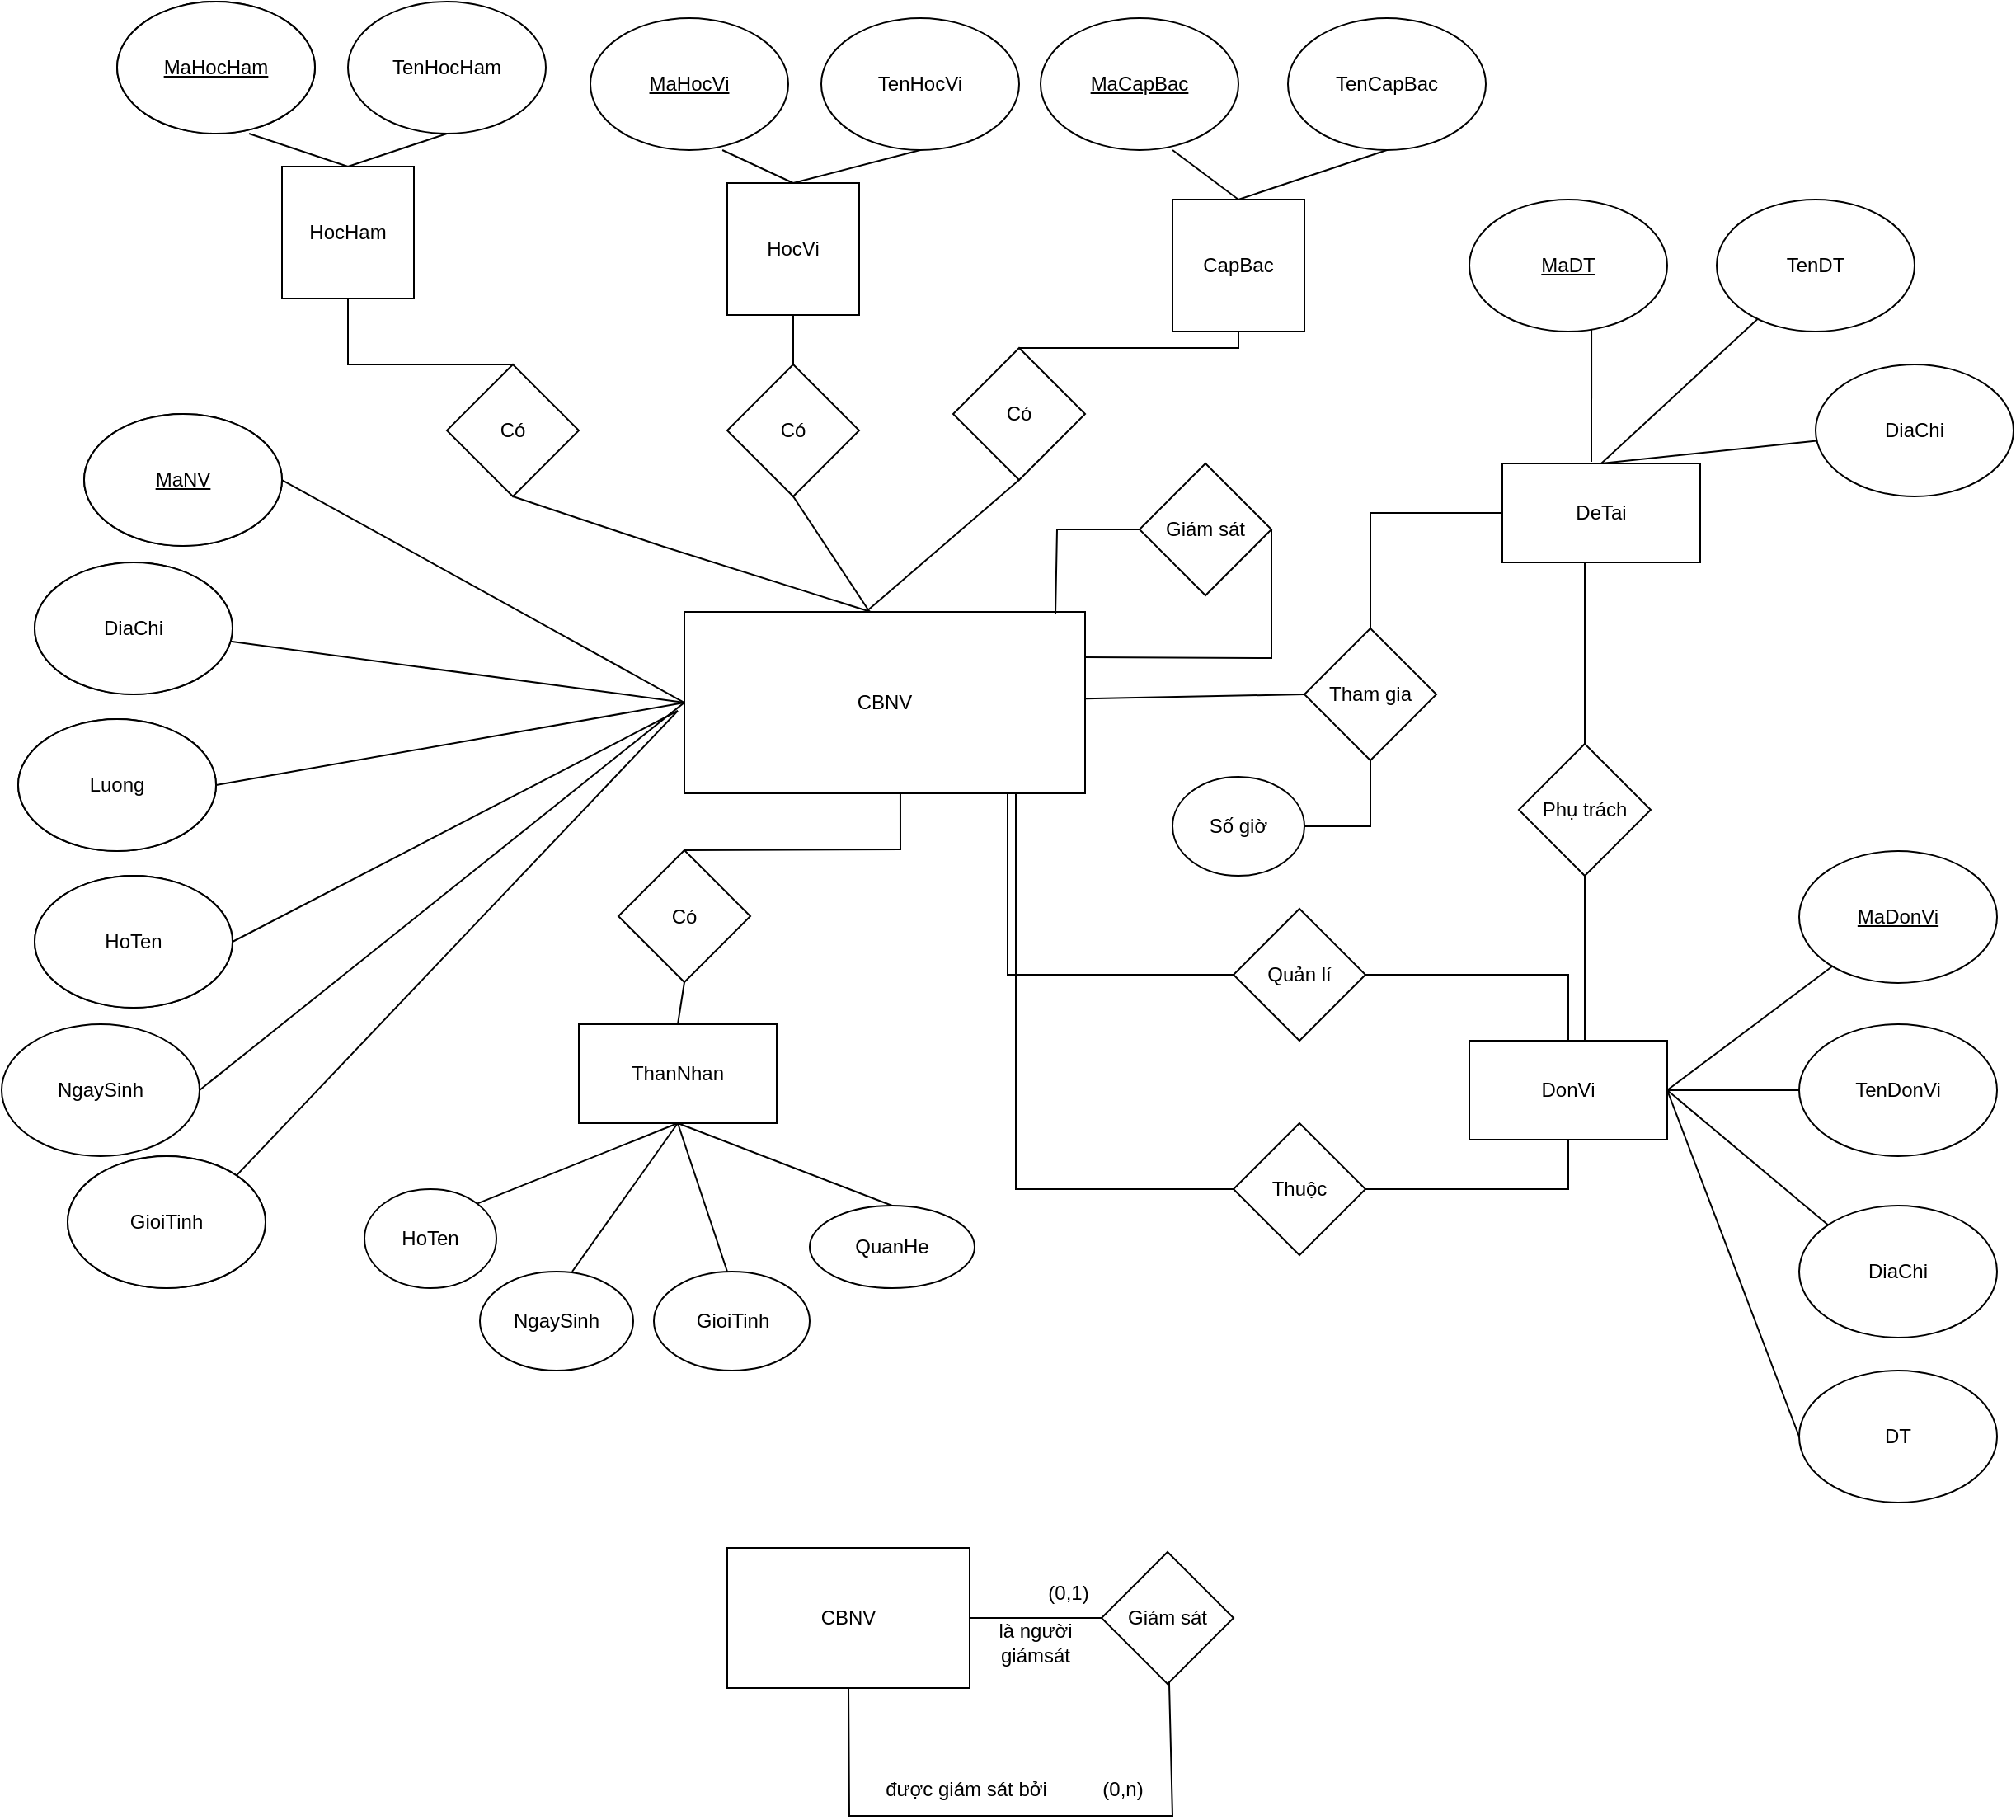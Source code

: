 <mxfile version="18.0.2" type="github">
  <diagram id="C5RBs43oDa-KdzZeNtuy" name="Page-1">
    <mxGraphModel dx="2778" dy="1418" grid="1" gridSize="10" guides="1" tooltips="1" connect="1" arrows="1" fold="1" page="1" pageScale="1" pageWidth="827" pageHeight="1169" math="0" shadow="0">
      <root>
        <mxCell id="WIyWlLk6GJQsqaUBKTNV-0" />
        <mxCell id="WIyWlLk6GJQsqaUBKTNV-1" parent="WIyWlLk6GJQsqaUBKTNV-0" />
        <mxCell id="gvj7oPlxzdnXM0y896rX-1" value="HocHam" style="whiteSpace=wrap;html=1;aspect=fixed;" vertex="1" parent="WIyWlLk6GJQsqaUBKTNV-1">
          <mxGeometry x="170" y="170" width="80" height="80" as="geometry" />
        </mxCell>
        <mxCell id="gvj7oPlxzdnXM0y896rX-2" value="Có" style="rhombus;whiteSpace=wrap;html=1;" vertex="1" parent="WIyWlLk6GJQsqaUBKTNV-1">
          <mxGeometry x="270" y="290" width="80" height="80" as="geometry" />
        </mxCell>
        <mxCell id="gvj7oPlxzdnXM0y896rX-3" value="MaHocHam" style="ellipse;whiteSpace=wrap;html=1;fontStyle=4" vertex="1" parent="WIyWlLk6GJQsqaUBKTNV-1">
          <mxGeometry x="70" y="70" width="120" height="80" as="geometry" />
        </mxCell>
        <mxCell id="gvj7oPlxzdnXM0y896rX-4" value="TenHocHam" style="ellipse;whiteSpace=wrap;html=1;" vertex="1" parent="WIyWlLk6GJQsqaUBKTNV-1">
          <mxGeometry x="210" y="70" width="120" height="80" as="geometry" />
        </mxCell>
        <mxCell id="gvj7oPlxzdnXM0y896rX-5" value="GioiTinh" style="ellipse;whiteSpace=wrap;html=1;" vertex="1" parent="WIyWlLk6GJQsqaUBKTNV-1">
          <mxGeometry x="40" y="770" width="120" height="80" as="geometry" />
        </mxCell>
        <mxCell id="gvj7oPlxzdnXM0y896rX-6" value="DiaChi" style="ellipse;whiteSpace=wrap;html=1;" vertex="1" parent="WIyWlLk6GJQsqaUBKTNV-1">
          <mxGeometry x="20" y="410" width="120" height="80" as="geometry" />
        </mxCell>
        <mxCell id="gvj7oPlxzdnXM0y896rX-7" value="Luong" style="ellipse;whiteSpace=wrap;html=1;" vertex="1" parent="WIyWlLk6GJQsqaUBKTNV-1">
          <mxGeometry x="10" y="505" width="120" height="80" as="geometry" />
        </mxCell>
        <mxCell id="gvj7oPlxzdnXM0y896rX-8" value="HoTen" style="ellipse;whiteSpace=wrap;html=1;" vertex="1" parent="WIyWlLk6GJQsqaUBKTNV-1">
          <mxGeometry x="20" y="600" width="120" height="80" as="geometry" />
        </mxCell>
        <mxCell id="gvj7oPlxzdnXM0y896rX-9" value="NgaySinh" style="ellipse;whiteSpace=wrap;html=1;fontStyle=0" vertex="1" parent="WIyWlLk6GJQsqaUBKTNV-1">
          <mxGeometry y="690" width="120" height="80" as="geometry" />
        </mxCell>
        <mxCell id="gvj7oPlxzdnXM0y896rX-10" value="MaNV" style="ellipse;whiteSpace=wrap;html=1;fontStyle=4" vertex="1" parent="WIyWlLk6GJQsqaUBKTNV-1">
          <mxGeometry x="50" y="320" width="120" height="80" as="geometry" />
        </mxCell>
        <mxCell id="gvj7oPlxzdnXM0y896rX-15" value="" style="endArrow=none;html=1;rounded=0;exitX=0;exitY=0.5;exitDx=0;exitDy=0;" edge="1" parent="WIyWlLk6GJQsqaUBKTNV-1" source="gvj7oPlxzdnXM0y896rX-35" target="gvj7oPlxzdnXM0y896rX-6">
          <mxGeometry width="50" height="50" relative="1" as="geometry">
            <mxPoint x="370" y="480" as="sourcePoint" />
            <mxPoint x="299.289" y="480" as="targetPoint" />
          </mxGeometry>
        </mxCell>
        <mxCell id="gvj7oPlxzdnXM0y896rX-18" value="" style="endArrow=none;html=1;rounded=0;exitX=1;exitY=0.5;exitDx=0;exitDy=0;entryX=0;entryY=0.5;entryDx=0;entryDy=0;" edge="1" parent="WIyWlLk6GJQsqaUBKTNV-1" source="gvj7oPlxzdnXM0y896rX-10" target="gvj7oPlxzdnXM0y896rX-35">
          <mxGeometry width="50" height="50" relative="1" as="geometry">
            <mxPoint x="340" y="510" as="sourcePoint" />
            <mxPoint x="370" y="490" as="targetPoint" />
          </mxGeometry>
        </mxCell>
        <mxCell id="gvj7oPlxzdnXM0y896rX-19" value="" style="endArrow=none;html=1;rounded=0;exitX=1;exitY=0.5;exitDx=0;exitDy=0;entryX=0;entryY=0.5;entryDx=0;entryDy=0;" edge="1" parent="WIyWlLk6GJQsqaUBKTNV-1" source="gvj7oPlxzdnXM0y896rX-7" target="gvj7oPlxzdnXM0y896rX-35">
          <mxGeometry width="50" height="50" relative="1" as="geometry">
            <mxPoint x="360" y="520" as="sourcePoint" />
            <mxPoint x="370" y="490" as="targetPoint" />
          </mxGeometry>
        </mxCell>
        <mxCell id="gvj7oPlxzdnXM0y896rX-20" value="" style="endArrow=none;html=1;rounded=0;exitX=1;exitY=0.5;exitDx=0;exitDy=0;" edge="1" parent="WIyWlLk6GJQsqaUBKTNV-1" source="gvj7oPlxzdnXM0y896rX-8">
          <mxGeometry width="50" height="50" relative="1" as="geometry">
            <mxPoint x="360" y="540" as="sourcePoint" />
            <mxPoint x="410" y="500" as="targetPoint" />
          </mxGeometry>
        </mxCell>
        <mxCell id="gvj7oPlxzdnXM0y896rX-21" value="" style="endArrow=none;html=1;rounded=0;exitX=1;exitY=0.5;exitDx=0;exitDy=0;entryX=0.025;entryY=0.455;entryDx=0;entryDy=0;entryPerimeter=0;" edge="1" parent="WIyWlLk6GJQsqaUBKTNV-1" source="gvj7oPlxzdnXM0y896rX-9" target="gvj7oPlxzdnXM0y896rX-35">
          <mxGeometry width="50" height="50" relative="1" as="geometry">
            <mxPoint x="340" y="540" as="sourcePoint" />
            <mxPoint x="370" y="490" as="targetPoint" />
          </mxGeometry>
        </mxCell>
        <mxCell id="gvj7oPlxzdnXM0y896rX-22" value="" style="endArrow=none;html=1;rounded=0;exitX=1;exitY=0;exitDx=0;exitDy=0;" edge="1" parent="WIyWlLk6GJQsqaUBKTNV-1" source="gvj7oPlxzdnXM0y896rX-5">
          <mxGeometry width="50" height="50" relative="1" as="geometry">
            <mxPoint x="360" y="530" as="sourcePoint" />
            <mxPoint x="410" y="500" as="targetPoint" />
          </mxGeometry>
        </mxCell>
        <mxCell id="gvj7oPlxzdnXM0y896rX-23" value="" style="endArrow=none;html=1;rounded=0;entryX=0.5;entryY=1;entryDx=0;entryDy=0;exitX=0.465;exitY=0;exitDx=0;exitDy=0;exitPerimeter=0;" edge="1" parent="WIyWlLk6GJQsqaUBKTNV-1" source="gvj7oPlxzdnXM0y896rX-35" target="gvj7oPlxzdnXM0y896rX-2">
          <mxGeometry width="50" height="50" relative="1" as="geometry">
            <mxPoint x="410" y="450" as="sourcePoint" />
            <mxPoint x="440" y="430" as="targetPoint" />
            <Array as="points">
              <mxPoint x="400" y="400" />
            </Array>
          </mxGeometry>
        </mxCell>
        <mxCell id="gvj7oPlxzdnXM0y896rX-24" value="" style="endArrow=none;html=1;rounded=0;exitX=0.5;exitY=0;exitDx=0;exitDy=0;entryX=0.5;entryY=1;entryDx=0;entryDy=0;" edge="1" parent="WIyWlLk6GJQsqaUBKTNV-1" source="gvj7oPlxzdnXM0y896rX-2" target="gvj7oPlxzdnXM0y896rX-1">
          <mxGeometry width="50" height="50" relative="1" as="geometry">
            <mxPoint x="320" y="320" as="sourcePoint" />
            <mxPoint x="370" y="270" as="targetPoint" />
            <Array as="points">
              <mxPoint x="210" y="290" />
            </Array>
          </mxGeometry>
        </mxCell>
        <mxCell id="gvj7oPlxzdnXM0y896rX-25" value="" style="endArrow=none;html=1;rounded=0;exitX=0.5;exitY=0;exitDx=0;exitDy=0;" edge="1" parent="WIyWlLk6GJQsqaUBKTNV-1" source="gvj7oPlxzdnXM0y896rX-1">
          <mxGeometry width="50" height="50" relative="1" as="geometry">
            <mxPoint x="220" y="200" as="sourcePoint" />
            <mxPoint x="270" y="150" as="targetPoint" />
          </mxGeometry>
        </mxCell>
        <mxCell id="gvj7oPlxzdnXM0y896rX-26" value="" style="endArrow=none;html=1;rounded=0;exitX=0.667;exitY=1;exitDx=0;exitDy=0;exitPerimeter=0;entryX=0.5;entryY=0;entryDx=0;entryDy=0;" edge="1" parent="WIyWlLk6GJQsqaUBKTNV-1" source="gvj7oPlxzdnXM0y896rX-3" target="gvj7oPlxzdnXM0y896rX-1">
          <mxGeometry width="50" height="50" relative="1" as="geometry">
            <mxPoint x="160" y="190" as="sourcePoint" />
            <mxPoint x="210" y="140" as="targetPoint" />
          </mxGeometry>
        </mxCell>
        <mxCell id="gvj7oPlxzdnXM0y896rX-27" value="HocVi" style="whiteSpace=wrap;html=1;aspect=fixed;" vertex="1" parent="WIyWlLk6GJQsqaUBKTNV-1">
          <mxGeometry x="440" y="180" width="80" height="80" as="geometry" />
        </mxCell>
        <mxCell id="gvj7oPlxzdnXM0y896rX-28" value="Có" style="rhombus;whiteSpace=wrap;html=1;" vertex="1" parent="WIyWlLk6GJQsqaUBKTNV-1">
          <mxGeometry x="440" y="290" width="80" height="80" as="geometry" />
        </mxCell>
        <mxCell id="gvj7oPlxzdnXM0y896rX-29" value="MaHocVi" style="ellipse;whiteSpace=wrap;html=1;fontStyle=4" vertex="1" parent="WIyWlLk6GJQsqaUBKTNV-1">
          <mxGeometry x="357" y="80" width="120" height="80" as="geometry" />
        </mxCell>
        <mxCell id="gvj7oPlxzdnXM0y896rX-30" value="TenHocVi" style="ellipse;whiteSpace=wrap;html=1;" vertex="1" parent="WIyWlLk6GJQsqaUBKTNV-1">
          <mxGeometry x="497" y="80" width="120" height="80" as="geometry" />
        </mxCell>
        <mxCell id="gvj7oPlxzdnXM0y896rX-31" value="" style="endArrow=none;html=1;rounded=0;entryX=0.5;entryY=1;entryDx=0;entryDy=0;exitX=0.465;exitY=0.009;exitDx=0;exitDy=0;exitPerimeter=0;" edge="1" parent="WIyWlLk6GJQsqaUBKTNV-1" target="gvj7oPlxzdnXM0y896rX-28" source="gvj7oPlxzdnXM0y896rX-35">
          <mxGeometry width="50" height="50" relative="1" as="geometry">
            <mxPoint x="697" y="450" as="sourcePoint" />
            <mxPoint x="727" y="440" as="targetPoint" />
          </mxGeometry>
        </mxCell>
        <mxCell id="gvj7oPlxzdnXM0y896rX-32" value="" style="endArrow=none;html=1;rounded=0;exitX=0.5;exitY=0;exitDx=0;exitDy=0;entryX=0.5;entryY=1;entryDx=0;entryDy=0;" edge="1" parent="WIyWlLk6GJQsqaUBKTNV-1" source="gvj7oPlxzdnXM0y896rX-28" target="gvj7oPlxzdnXM0y896rX-27">
          <mxGeometry width="50" height="50" relative="1" as="geometry">
            <mxPoint x="607" y="330" as="sourcePoint" />
            <mxPoint x="657" y="280" as="targetPoint" />
          </mxGeometry>
        </mxCell>
        <mxCell id="gvj7oPlxzdnXM0y896rX-33" value="" style="endArrow=none;html=1;rounded=0;exitX=0.5;exitY=0;exitDx=0;exitDy=0;" edge="1" parent="WIyWlLk6GJQsqaUBKTNV-1" source="gvj7oPlxzdnXM0y896rX-27">
          <mxGeometry width="50" height="50" relative="1" as="geometry">
            <mxPoint x="507" y="210" as="sourcePoint" />
            <mxPoint x="557" y="160" as="targetPoint" />
          </mxGeometry>
        </mxCell>
        <mxCell id="gvj7oPlxzdnXM0y896rX-34" value="" style="endArrow=none;html=1;rounded=0;exitX=0.667;exitY=1;exitDx=0;exitDy=0;exitPerimeter=0;entryX=0.5;entryY=0;entryDx=0;entryDy=0;" edge="1" parent="WIyWlLk6GJQsqaUBKTNV-1" source="gvj7oPlxzdnXM0y896rX-29" target="gvj7oPlxzdnXM0y896rX-27">
          <mxGeometry width="50" height="50" relative="1" as="geometry">
            <mxPoint x="447" y="200" as="sourcePoint" />
            <mxPoint x="497" y="150" as="targetPoint" />
          </mxGeometry>
        </mxCell>
        <mxCell id="gvj7oPlxzdnXM0y896rX-35" value="CBNV" style="rounded=0;whiteSpace=wrap;html=1;" vertex="1" parent="WIyWlLk6GJQsqaUBKTNV-1">
          <mxGeometry x="414" y="440" width="243" height="110" as="geometry" />
        </mxCell>
        <mxCell id="gvj7oPlxzdnXM0y896rX-37" value="Giám sát" style="rhombus;whiteSpace=wrap;html=1;" vertex="1" parent="WIyWlLk6GJQsqaUBKTNV-1">
          <mxGeometry x="690" y="350" width="80" height="80" as="geometry" />
        </mxCell>
        <mxCell id="gvj7oPlxzdnXM0y896rX-38" value="" style="endArrow=none;html=1;rounded=0;entryX=0;entryY=0.5;entryDx=0;entryDy=0;exitX=0.926;exitY=0.009;exitDx=0;exitDy=0;exitPerimeter=0;" edge="1" parent="WIyWlLk6GJQsqaUBKTNV-1" source="gvj7oPlxzdnXM0y896rX-35" target="gvj7oPlxzdnXM0y896rX-37">
          <mxGeometry width="50" height="50" relative="1" as="geometry">
            <mxPoint x="610" y="430" as="sourcePoint" />
            <mxPoint x="660" y="380" as="targetPoint" />
            <Array as="points">
              <mxPoint x="640" y="390" />
            </Array>
          </mxGeometry>
        </mxCell>
        <mxCell id="gvj7oPlxzdnXM0y896rX-39" value="" style="endArrow=none;html=1;rounded=0;entryX=1;entryY=0.5;entryDx=0;entryDy=0;exitX=1;exitY=0.25;exitDx=0;exitDy=0;" edge="1" parent="WIyWlLk6GJQsqaUBKTNV-1" source="gvj7oPlxzdnXM0y896rX-35" target="gvj7oPlxzdnXM0y896rX-37">
          <mxGeometry width="50" height="50" relative="1" as="geometry">
            <mxPoint x="660" y="500" as="sourcePoint" />
            <mxPoint x="430" y="450" as="targetPoint" />
            <Array as="points">
              <mxPoint x="770" y="468" />
            </Array>
          </mxGeometry>
        </mxCell>
        <mxCell id="gvj7oPlxzdnXM0y896rX-44" value="CapBac" style="whiteSpace=wrap;html=1;aspect=fixed;" vertex="1" parent="WIyWlLk6GJQsqaUBKTNV-1">
          <mxGeometry x="710" y="190" width="80" height="80" as="geometry" />
        </mxCell>
        <mxCell id="gvj7oPlxzdnXM0y896rX-45" value="Có" style="rhombus;whiteSpace=wrap;html=1;" vertex="1" parent="WIyWlLk6GJQsqaUBKTNV-1">
          <mxGeometry x="577" y="280" width="80" height="80" as="geometry" />
        </mxCell>
        <mxCell id="gvj7oPlxzdnXM0y896rX-46" value="MaCapBac " style="ellipse;whiteSpace=wrap;html=1;fontStyle=4" vertex="1" parent="WIyWlLk6GJQsqaUBKTNV-1">
          <mxGeometry x="630" y="80" width="120" height="80" as="geometry" />
        </mxCell>
        <mxCell id="gvj7oPlxzdnXM0y896rX-47" value="TenCapBac" style="ellipse;whiteSpace=wrap;html=1;" vertex="1" parent="WIyWlLk6GJQsqaUBKTNV-1">
          <mxGeometry x="780" y="80" width="120" height="80" as="geometry" />
        </mxCell>
        <mxCell id="gvj7oPlxzdnXM0y896rX-48" value="" style="endArrow=none;html=1;rounded=0;entryX=0.5;entryY=1;entryDx=0;entryDy=0;exitX=0.453;exitY=0;exitDx=0;exitDy=0;exitPerimeter=0;" edge="1" parent="WIyWlLk6GJQsqaUBKTNV-1" target="gvj7oPlxzdnXM0y896rX-45" source="gvj7oPlxzdnXM0y896rX-35">
          <mxGeometry width="50" height="50" relative="1" as="geometry">
            <mxPoint x="639.995" y="450.99" as="sourcePoint" />
            <mxPoint x="840" y="450" as="targetPoint" />
          </mxGeometry>
        </mxCell>
        <mxCell id="gvj7oPlxzdnXM0y896rX-49" value="" style="endArrow=none;html=1;rounded=0;exitX=0.5;exitY=0;exitDx=0;exitDy=0;entryX=0.5;entryY=1;entryDx=0;entryDy=0;" edge="1" parent="WIyWlLk6GJQsqaUBKTNV-1" source="gvj7oPlxzdnXM0y896rX-45" target="gvj7oPlxzdnXM0y896rX-44">
          <mxGeometry width="50" height="50" relative="1" as="geometry">
            <mxPoint x="720" y="340" as="sourcePoint" />
            <mxPoint x="770" y="290" as="targetPoint" />
            <Array as="points">
              <mxPoint x="750" y="280" />
            </Array>
          </mxGeometry>
        </mxCell>
        <mxCell id="gvj7oPlxzdnXM0y896rX-50" value="" style="endArrow=none;html=1;rounded=0;exitX=0.5;exitY=0;exitDx=0;exitDy=0;entryX=0.5;entryY=1;entryDx=0;entryDy=0;" edge="1" parent="WIyWlLk6GJQsqaUBKTNV-1" source="gvj7oPlxzdnXM0y896rX-44" target="gvj7oPlxzdnXM0y896rX-47">
          <mxGeometry width="50" height="50" relative="1" as="geometry">
            <mxPoint x="620" y="220" as="sourcePoint" />
            <mxPoint x="670" y="170" as="targetPoint" />
          </mxGeometry>
        </mxCell>
        <mxCell id="gvj7oPlxzdnXM0y896rX-51" value="" style="endArrow=none;html=1;rounded=0;exitX=0.667;exitY=1;exitDx=0;exitDy=0;exitPerimeter=0;entryX=0.5;entryY=0;entryDx=0;entryDy=0;" edge="1" parent="WIyWlLk6GJQsqaUBKTNV-1" source="gvj7oPlxzdnXM0y896rX-46" target="gvj7oPlxzdnXM0y896rX-44">
          <mxGeometry width="50" height="50" relative="1" as="geometry">
            <mxPoint x="560" y="210" as="sourcePoint" />
            <mxPoint x="610" y="160" as="targetPoint" />
          </mxGeometry>
        </mxCell>
        <mxCell id="gvj7oPlxzdnXM0y896rX-52" value="ThanNhan" style="rounded=0;whiteSpace=wrap;html=1;" vertex="1" parent="WIyWlLk6GJQsqaUBKTNV-1">
          <mxGeometry x="350" y="690" width="120" height="60" as="geometry" />
        </mxCell>
        <mxCell id="gvj7oPlxzdnXM0y896rX-53" value="Có" style="rhombus;whiteSpace=wrap;html=1;" vertex="1" parent="WIyWlLk6GJQsqaUBKTNV-1">
          <mxGeometry x="374" y="584.5" width="80" height="80" as="geometry" />
        </mxCell>
        <mxCell id="gvj7oPlxzdnXM0y896rX-57" value="QuanHe" style="ellipse;whiteSpace=wrap;html=1;" vertex="1" parent="WIyWlLk6GJQsqaUBKTNV-1">
          <mxGeometry x="490" y="800" width="100" height="50" as="geometry" />
        </mxCell>
        <mxCell id="gvj7oPlxzdnXM0y896rX-58" value="HoTen" style="ellipse;whiteSpace=wrap;html=1;" vertex="1" parent="WIyWlLk6GJQsqaUBKTNV-1">
          <mxGeometry x="220" y="790" width="80" height="60" as="geometry" />
        </mxCell>
        <mxCell id="gvj7oPlxzdnXM0y896rX-59" value="NgaySinh" style="ellipse;whiteSpace=wrap;html=1;" vertex="1" parent="WIyWlLk6GJQsqaUBKTNV-1">
          <mxGeometry x="290" y="840" width="93" height="60" as="geometry" />
        </mxCell>
        <mxCell id="gvj7oPlxzdnXM0y896rX-60" value="GioiTinh" style="ellipse;whiteSpace=wrap;html=1;" vertex="1" parent="WIyWlLk6GJQsqaUBKTNV-1">
          <mxGeometry x="395.5" y="840" width="94.5" height="60" as="geometry" />
        </mxCell>
        <mxCell id="gvj7oPlxzdnXM0y896rX-62" value="GioiTinh" style="ellipse;whiteSpace=wrap;html=1;" vertex="1" parent="WIyWlLk6GJQsqaUBKTNV-1">
          <mxGeometry x="40" y="770" width="120" height="80" as="geometry" />
        </mxCell>
        <mxCell id="gvj7oPlxzdnXM0y896rX-64" value="HoTen" style="ellipse;whiteSpace=wrap;html=1;" vertex="1" parent="WIyWlLk6GJQsqaUBKTNV-1">
          <mxGeometry x="20" y="600" width="120" height="80" as="geometry" />
        </mxCell>
        <mxCell id="gvj7oPlxzdnXM0y896rX-65" value="Luong" style="ellipse;whiteSpace=wrap;html=1;" vertex="1" parent="WIyWlLk6GJQsqaUBKTNV-1">
          <mxGeometry x="10" y="505" width="120" height="80" as="geometry" />
        </mxCell>
        <mxCell id="gvj7oPlxzdnXM0y896rX-66" value="DiaChi" style="ellipse;whiteSpace=wrap;html=1;" vertex="1" parent="WIyWlLk6GJQsqaUBKTNV-1">
          <mxGeometry x="20" y="410" width="120" height="80" as="geometry" />
        </mxCell>
        <mxCell id="gvj7oPlxzdnXM0y896rX-67" value="MaNV" style="ellipse;whiteSpace=wrap;html=1;fontStyle=4" vertex="1" parent="WIyWlLk6GJQsqaUBKTNV-1">
          <mxGeometry x="50" y="320" width="120" height="80" as="geometry" />
        </mxCell>
        <mxCell id="gvj7oPlxzdnXM0y896rX-68" value="MaHocHam" style="ellipse;whiteSpace=wrap;html=1;fontStyle=4" vertex="1" parent="WIyWlLk6GJQsqaUBKTNV-1">
          <mxGeometry x="70" y="70" width="120" height="80" as="geometry" />
        </mxCell>
        <mxCell id="gvj7oPlxzdnXM0y896rX-69" value="" style="endArrow=none;html=1;rounded=0;entryX=0.539;entryY=1;entryDx=0;entryDy=0;entryPerimeter=0;exitX=0.5;exitY=0;exitDx=0;exitDy=0;" edge="1" parent="WIyWlLk6GJQsqaUBKTNV-1" source="gvj7oPlxzdnXM0y896rX-53" target="gvj7oPlxzdnXM0y896rX-35">
          <mxGeometry width="50" height="50" relative="1" as="geometry">
            <mxPoint x="410" y="584" as="sourcePoint" />
            <mxPoint x="570" y="550" as="targetPoint" />
            <Array as="points">
              <mxPoint x="545" y="584" />
            </Array>
          </mxGeometry>
        </mxCell>
        <mxCell id="gvj7oPlxzdnXM0y896rX-70" value="" style="endArrow=none;html=1;rounded=0;entryX=0.5;entryY=1;entryDx=0;entryDy=0;exitX=0.5;exitY=0;exitDx=0;exitDy=0;" edge="1" parent="WIyWlLk6GJQsqaUBKTNV-1" source="gvj7oPlxzdnXM0y896rX-52" target="gvj7oPlxzdnXM0y896rX-53">
          <mxGeometry width="50" height="50" relative="1" as="geometry">
            <mxPoint x="410" y="680" as="sourcePoint" />
            <mxPoint x="460" y="660" as="targetPoint" />
          </mxGeometry>
        </mxCell>
        <mxCell id="gvj7oPlxzdnXM0y896rX-72" value="" style="endArrow=none;html=1;rounded=0;exitX=1;exitY=0;exitDx=0;exitDy=0;entryX=0.5;entryY=1;entryDx=0;entryDy=0;" edge="1" parent="WIyWlLk6GJQsqaUBKTNV-1" source="gvj7oPlxzdnXM0y896rX-58" target="gvj7oPlxzdnXM0y896rX-52">
          <mxGeometry width="50" height="50" relative="1" as="geometry">
            <mxPoint x="400" y="800" as="sourcePoint" />
            <mxPoint x="450" y="750" as="targetPoint" />
          </mxGeometry>
        </mxCell>
        <mxCell id="gvj7oPlxzdnXM0y896rX-73" value="" style="endArrow=none;html=1;rounded=0;entryX=0.5;entryY=1;entryDx=0;entryDy=0;exitX=0.602;exitY=0;exitDx=0;exitDy=0;exitPerimeter=0;" edge="1" parent="WIyWlLk6GJQsqaUBKTNV-1" source="gvj7oPlxzdnXM0y896rX-59" target="gvj7oPlxzdnXM0y896rX-52">
          <mxGeometry width="50" height="50" relative="1" as="geometry">
            <mxPoint x="400" y="800" as="sourcePoint" />
            <mxPoint x="450" y="750" as="targetPoint" />
          </mxGeometry>
        </mxCell>
        <mxCell id="gvj7oPlxzdnXM0y896rX-74" value="" style="endArrow=none;html=1;rounded=0;entryX=0.5;entryY=1;entryDx=0;entryDy=0;exitX=0.471;exitY=0;exitDx=0;exitDy=0;exitPerimeter=0;" edge="1" parent="WIyWlLk6GJQsqaUBKTNV-1" source="gvj7oPlxzdnXM0y896rX-60" target="gvj7oPlxzdnXM0y896rX-52">
          <mxGeometry width="50" height="50" relative="1" as="geometry">
            <mxPoint x="440" y="830" as="sourcePoint" />
            <mxPoint x="450" y="740" as="targetPoint" />
          </mxGeometry>
        </mxCell>
        <mxCell id="gvj7oPlxzdnXM0y896rX-75" value="" style="endArrow=none;html=1;rounded=0;entryX=0.5;entryY=1;entryDx=0;entryDy=0;exitX=0.5;exitY=0;exitDx=0;exitDy=0;" edge="1" parent="WIyWlLk6GJQsqaUBKTNV-1" source="gvj7oPlxzdnXM0y896rX-57" target="gvj7oPlxzdnXM0y896rX-52">
          <mxGeometry width="50" height="50" relative="1" as="geometry">
            <mxPoint x="430" y="780" as="sourcePoint" />
            <mxPoint x="480" y="730" as="targetPoint" />
          </mxGeometry>
        </mxCell>
        <mxCell id="gvj7oPlxzdnXM0y896rX-76" value="DeTai" style="rounded=0;whiteSpace=wrap;html=1;" vertex="1" parent="WIyWlLk6GJQsqaUBKTNV-1">
          <mxGeometry x="910" y="350" width="120" height="60" as="geometry" />
        </mxCell>
        <mxCell id="gvj7oPlxzdnXM0y896rX-77" value="DonVi" style="rounded=0;whiteSpace=wrap;html=1;" vertex="1" parent="WIyWlLk6GJQsqaUBKTNV-1">
          <mxGeometry x="890" y="700" width="120" height="60" as="geometry" />
        </mxCell>
        <mxCell id="gvj7oPlxzdnXM0y896rX-78" value="MaDonVi" style="ellipse;whiteSpace=wrap;html=1;fontStyle=4" vertex="1" parent="WIyWlLk6GJQsqaUBKTNV-1">
          <mxGeometry x="1090" y="585" width="120" height="80" as="geometry" />
        </mxCell>
        <mxCell id="gvj7oPlxzdnXM0y896rX-79" value="TenDonVi" style="ellipse;whiteSpace=wrap;html=1;" vertex="1" parent="WIyWlLk6GJQsqaUBKTNV-1">
          <mxGeometry x="1090" y="690" width="120" height="80" as="geometry" />
        </mxCell>
        <mxCell id="gvj7oPlxzdnXM0y896rX-80" value="DiaChi" style="ellipse;whiteSpace=wrap;html=1;" vertex="1" parent="WIyWlLk6GJQsqaUBKTNV-1">
          <mxGeometry x="1090" y="800" width="120" height="80" as="geometry" />
        </mxCell>
        <mxCell id="gvj7oPlxzdnXM0y896rX-81" value="DT" style="ellipse;whiteSpace=wrap;html=1;" vertex="1" parent="WIyWlLk6GJQsqaUBKTNV-1">
          <mxGeometry x="1090" y="900" width="120" height="80" as="geometry" />
        </mxCell>
        <mxCell id="gvj7oPlxzdnXM0y896rX-82" value="" style="endArrow=none;html=1;rounded=0;exitX=1;exitY=0.5;exitDx=0;exitDy=0;" edge="1" parent="WIyWlLk6GJQsqaUBKTNV-1" source="gvj7oPlxzdnXM0y896rX-77" target="gvj7oPlxzdnXM0y896rX-78">
          <mxGeometry width="50" height="50" relative="1" as="geometry">
            <mxPoint x="1030" y="720" as="sourcePoint" />
            <mxPoint x="1080" y="670" as="targetPoint" />
          </mxGeometry>
        </mxCell>
        <mxCell id="gvj7oPlxzdnXM0y896rX-83" value="" style="endArrow=none;html=1;rounded=0;entryX=1;entryY=0.5;entryDx=0;entryDy=0;exitX=0;exitY=0.5;exitDx=0;exitDy=0;" edge="1" parent="WIyWlLk6GJQsqaUBKTNV-1" source="gvj7oPlxzdnXM0y896rX-79" target="gvj7oPlxzdnXM0y896rX-77">
          <mxGeometry width="50" height="50" relative="1" as="geometry">
            <mxPoint x="1030" y="720" as="sourcePoint" />
            <mxPoint x="1080" y="670" as="targetPoint" />
          </mxGeometry>
        </mxCell>
        <mxCell id="gvj7oPlxzdnXM0y896rX-84" value="" style="endArrow=none;html=1;rounded=0;entryX=1;entryY=0.5;entryDx=0;entryDy=0;exitX=0;exitY=0;exitDx=0;exitDy=0;" edge="1" parent="WIyWlLk6GJQsqaUBKTNV-1" source="gvj7oPlxzdnXM0y896rX-80" target="gvj7oPlxzdnXM0y896rX-77">
          <mxGeometry width="50" height="50" relative="1" as="geometry">
            <mxPoint x="1030" y="720" as="sourcePoint" />
            <mxPoint x="1080" y="670" as="targetPoint" />
          </mxGeometry>
        </mxCell>
        <mxCell id="gvj7oPlxzdnXM0y896rX-86" value="" style="endArrow=none;html=1;rounded=0;exitX=0;exitY=0.5;exitDx=0;exitDy=0;" edge="1" parent="WIyWlLk6GJQsqaUBKTNV-1" source="gvj7oPlxzdnXM0y896rX-81">
          <mxGeometry width="50" height="50" relative="1" as="geometry">
            <mxPoint x="1000" y="760" as="sourcePoint" />
            <mxPoint x="1010" y="730" as="targetPoint" />
          </mxGeometry>
        </mxCell>
        <mxCell id="gvj7oPlxzdnXM0y896rX-87" value="" style="endArrow=none;html=1;rounded=0;exitX=0;exitY=0.5;exitDx=0;exitDy=0;" edge="1" parent="WIyWlLk6GJQsqaUBKTNV-1" source="gvj7oPlxzdnXM0y896rX-89">
          <mxGeometry width="50" height="50" relative="1" as="geometry">
            <mxPoint x="610" y="660" as="sourcePoint" />
            <mxPoint x="610" y="550" as="targetPoint" />
            <Array as="points">
              <mxPoint x="610" y="660" />
            </Array>
          </mxGeometry>
        </mxCell>
        <mxCell id="gvj7oPlxzdnXM0y896rX-88" value="Thuộc" style="rhombus;whiteSpace=wrap;html=1;" vertex="1" parent="WIyWlLk6GJQsqaUBKTNV-1">
          <mxGeometry x="747" y="750" width="80" height="80" as="geometry" />
        </mxCell>
        <mxCell id="gvj7oPlxzdnXM0y896rX-89" value="Quản lí" style="rhombus;whiteSpace=wrap;html=1;" vertex="1" parent="WIyWlLk6GJQsqaUBKTNV-1">
          <mxGeometry x="747" y="620" width="80" height="80" as="geometry" />
        </mxCell>
        <mxCell id="gvj7oPlxzdnXM0y896rX-90" value="" style="endArrow=none;html=1;rounded=0;entryX=0;entryY=0.5;entryDx=0;entryDy=0;" edge="1" parent="WIyWlLk6GJQsqaUBKTNV-1" target="gvj7oPlxzdnXM0y896rX-88">
          <mxGeometry width="50" height="50" relative="1" as="geometry">
            <mxPoint x="615" y="550" as="sourcePoint" />
            <mxPoint x="753" y="790" as="targetPoint" />
            <Array as="points">
              <mxPoint x="615" y="790" />
            </Array>
          </mxGeometry>
        </mxCell>
        <mxCell id="gvj7oPlxzdnXM0y896rX-91" value="" style="endArrow=none;html=1;rounded=0;exitX=0.5;exitY=0;exitDx=0;exitDy=0;entryX=1;entryY=0.5;entryDx=0;entryDy=0;" edge="1" parent="WIyWlLk6GJQsqaUBKTNV-1" source="gvj7oPlxzdnXM0y896rX-77" target="gvj7oPlxzdnXM0y896rX-89">
          <mxGeometry width="50" height="50" relative="1" as="geometry">
            <mxPoint x="830" y="710" as="sourcePoint" />
            <mxPoint x="830" y="660" as="targetPoint" />
            <Array as="points">
              <mxPoint x="950" y="660" />
            </Array>
          </mxGeometry>
        </mxCell>
        <mxCell id="gvj7oPlxzdnXM0y896rX-92" value="" style="endArrow=none;html=1;rounded=0;entryX=0.5;entryY=1;entryDx=0;entryDy=0;exitX=1;exitY=0.5;exitDx=0;exitDy=0;" edge="1" parent="WIyWlLk6GJQsqaUBKTNV-1" source="gvj7oPlxzdnXM0y896rX-88" target="gvj7oPlxzdnXM0y896rX-77">
          <mxGeometry width="50" height="50" relative="1" as="geometry">
            <mxPoint x="830" y="840" as="sourcePoint" />
            <mxPoint x="880" y="790" as="targetPoint" />
            <Array as="points">
              <mxPoint x="950" y="790" />
            </Array>
          </mxGeometry>
        </mxCell>
        <mxCell id="gvj7oPlxzdnXM0y896rX-93" value="Phụ trách" style="rhombus;whiteSpace=wrap;html=1;" vertex="1" parent="WIyWlLk6GJQsqaUBKTNV-1">
          <mxGeometry x="920" y="520" width="80" height="80" as="geometry" />
        </mxCell>
        <mxCell id="gvj7oPlxzdnXM0y896rX-94" value="" style="endArrow=none;html=1;rounded=0;entryX=0.5;entryY=1;entryDx=0;entryDy=0;" edge="1" parent="WIyWlLk6GJQsqaUBKTNV-1" target="gvj7oPlxzdnXM0y896rX-93">
          <mxGeometry width="50" height="50" relative="1" as="geometry">
            <mxPoint x="960" y="700" as="sourcePoint" />
            <mxPoint x="1010" y="700" as="targetPoint" />
          </mxGeometry>
        </mxCell>
        <mxCell id="gvj7oPlxzdnXM0y896rX-95" value="" style="endArrow=none;html=1;rounded=0;exitX=0.5;exitY=0;exitDx=0;exitDy=0;" edge="1" parent="WIyWlLk6GJQsqaUBKTNV-1" source="gvj7oPlxzdnXM0y896rX-93">
          <mxGeometry width="50" height="50" relative="1" as="geometry">
            <mxPoint x="950" y="560" as="sourcePoint" />
            <mxPoint x="960" y="410" as="targetPoint" />
          </mxGeometry>
        </mxCell>
        <mxCell id="gvj7oPlxzdnXM0y896rX-96" value="Tham gia" style="rhombus;whiteSpace=wrap;html=1;" vertex="1" parent="WIyWlLk6GJQsqaUBKTNV-1">
          <mxGeometry x="790" y="450" width="80" height="80" as="geometry" />
        </mxCell>
        <mxCell id="gvj7oPlxzdnXM0y896rX-97" value="" style="endArrow=none;html=1;rounded=0;entryX=0;entryY=0.5;entryDx=0;entryDy=0;" edge="1" parent="WIyWlLk6GJQsqaUBKTNV-1" source="gvj7oPlxzdnXM0y896rX-35" target="gvj7oPlxzdnXM0y896rX-96">
          <mxGeometry width="50" height="50" relative="1" as="geometry">
            <mxPoint x="660" y="500" as="sourcePoint" />
            <mxPoint x="710" y="490" as="targetPoint" />
          </mxGeometry>
        </mxCell>
        <mxCell id="gvj7oPlxzdnXM0y896rX-98" value="" style="endArrow=none;html=1;rounded=0;exitX=0.5;exitY=0;exitDx=0;exitDy=0;entryX=0;entryY=0.5;entryDx=0;entryDy=0;" edge="1" parent="WIyWlLk6GJQsqaUBKTNV-1" source="gvj7oPlxzdnXM0y896rX-96" target="gvj7oPlxzdnXM0y896rX-76">
          <mxGeometry width="50" height="50" relative="1" as="geometry">
            <mxPoint x="800" y="430" as="sourcePoint" />
            <mxPoint x="850" y="380" as="targetPoint" />
            <Array as="points">
              <mxPoint x="830" y="380" />
            </Array>
          </mxGeometry>
        </mxCell>
        <mxCell id="gvj7oPlxzdnXM0y896rX-99" value="MaDT" style="ellipse;whiteSpace=wrap;html=1;fontStyle=4" vertex="1" parent="WIyWlLk6GJQsqaUBKTNV-1">
          <mxGeometry x="890" y="190" width="120" height="80" as="geometry" />
        </mxCell>
        <mxCell id="gvj7oPlxzdnXM0y896rX-100" value="TenDT" style="ellipse;whiteSpace=wrap;html=1;" vertex="1" parent="WIyWlLk6GJQsqaUBKTNV-1">
          <mxGeometry x="1040" y="190" width="120" height="80" as="geometry" />
        </mxCell>
        <mxCell id="gvj7oPlxzdnXM0y896rX-101" value="DiaChi" style="ellipse;whiteSpace=wrap;html=1;" vertex="1" parent="WIyWlLk6GJQsqaUBKTNV-1">
          <mxGeometry x="1100" y="290" width="120" height="80" as="geometry" />
        </mxCell>
        <mxCell id="gvj7oPlxzdnXM0y896rX-102" value="" style="endArrow=none;html=1;rounded=0;entryX=0.617;entryY=0.988;entryDx=0;entryDy=0;entryPerimeter=0;exitX=0.45;exitY=-0.017;exitDx=0;exitDy=0;exitPerimeter=0;" edge="1" parent="WIyWlLk6GJQsqaUBKTNV-1" source="gvj7oPlxzdnXM0y896rX-76" target="gvj7oPlxzdnXM0y896rX-99">
          <mxGeometry width="50" height="50" relative="1" as="geometry">
            <mxPoint x="950" y="340" as="sourcePoint" />
            <mxPoint x="1000" y="290" as="targetPoint" />
          </mxGeometry>
        </mxCell>
        <mxCell id="gvj7oPlxzdnXM0y896rX-103" value="" style="endArrow=none;html=1;rounded=0;exitX=0.5;exitY=0;exitDx=0;exitDy=0;" edge="1" parent="WIyWlLk6GJQsqaUBKTNV-1" source="gvj7oPlxzdnXM0y896rX-76" target="gvj7oPlxzdnXM0y896rX-100">
          <mxGeometry width="50" height="50" relative="1" as="geometry">
            <mxPoint x="1010" y="330" as="sourcePoint" />
            <mxPoint x="1060" y="280" as="targetPoint" />
          </mxGeometry>
        </mxCell>
        <mxCell id="gvj7oPlxzdnXM0y896rX-105" value="" style="endArrow=none;html=1;rounded=0;exitX=0.5;exitY=0;exitDx=0;exitDy=0;" edge="1" parent="WIyWlLk6GJQsqaUBKTNV-1" source="gvj7oPlxzdnXM0y896rX-76" target="gvj7oPlxzdnXM0y896rX-101">
          <mxGeometry width="50" height="50" relative="1" as="geometry">
            <mxPoint x="970" y="390" as="sourcePoint" />
            <mxPoint x="1020" y="340" as="targetPoint" />
          </mxGeometry>
        </mxCell>
        <mxCell id="gvj7oPlxzdnXM0y896rX-106" value="Số giờ" style="ellipse;whiteSpace=wrap;html=1;" vertex="1" parent="WIyWlLk6GJQsqaUBKTNV-1">
          <mxGeometry x="710" y="540" width="80" height="60" as="geometry" />
        </mxCell>
        <mxCell id="gvj7oPlxzdnXM0y896rX-107" value="" style="endArrow=none;html=1;rounded=0;exitX=1;exitY=0.5;exitDx=0;exitDy=0;entryX=0.5;entryY=1;entryDx=0;entryDy=0;" edge="1" parent="WIyWlLk6GJQsqaUBKTNV-1" source="gvj7oPlxzdnXM0y896rX-106" target="gvj7oPlxzdnXM0y896rX-96">
          <mxGeometry width="50" height="50" relative="1" as="geometry">
            <mxPoint x="770" y="570" as="sourcePoint" />
            <mxPoint x="820" y="520" as="targetPoint" />
            <Array as="points">
              <mxPoint x="830" y="570" />
            </Array>
          </mxGeometry>
        </mxCell>
        <mxCell id="gvj7oPlxzdnXM0y896rX-110" value="CBNV" style="rounded=0;whiteSpace=wrap;html=1;" vertex="1" parent="WIyWlLk6GJQsqaUBKTNV-1">
          <mxGeometry x="440" y="1007.5" width="147" height="85" as="geometry" />
        </mxCell>
        <mxCell id="gvj7oPlxzdnXM0y896rX-112" value="Giám sát" style="rhombus;whiteSpace=wrap;html=1;" vertex="1" parent="WIyWlLk6GJQsqaUBKTNV-1">
          <mxGeometry x="667" y="1010" width="80" height="80" as="geometry" />
        </mxCell>
        <mxCell id="gvj7oPlxzdnXM0y896rX-113" value="" style="endArrow=none;html=1;rounded=0;entryX=0;entryY=0.5;entryDx=0;entryDy=0;exitX=1;exitY=0.5;exitDx=0;exitDy=0;" edge="1" parent="WIyWlLk6GJQsqaUBKTNV-1" target="gvj7oPlxzdnXM0y896rX-112" source="gvj7oPlxzdnXM0y896rX-110">
          <mxGeometry width="50" height="50" relative="1" as="geometry">
            <mxPoint x="655" y="830" as="sourcePoint" />
            <mxPoint x="793" y="1070" as="targetPoint" />
            <Array as="points" />
          </mxGeometry>
        </mxCell>
        <mxCell id="gvj7oPlxzdnXM0y896rX-114" value="" style="endArrow=none;html=1;rounded=0;entryX=0.5;entryY=1;entryDx=0;entryDy=0;" edge="1" parent="WIyWlLk6GJQsqaUBKTNV-1" source="gvj7oPlxzdnXM0y896rX-112" target="gvj7oPlxzdnXM0y896rX-110">
          <mxGeometry width="50" height="50" relative="1" as="geometry">
            <mxPoint x="870" y="1120" as="sourcePoint" />
            <mxPoint x="827" y="1050" as="targetPoint" />
            <Array as="points">
              <mxPoint x="710" y="1170" />
              <mxPoint x="514" y="1170" />
            </Array>
          </mxGeometry>
        </mxCell>
        <mxCell id="gvj7oPlxzdnXM0y896rX-115" value="(0,1)" style="text;html=1;strokeColor=none;fillColor=none;align=center;verticalAlign=middle;whiteSpace=wrap;rounded=0;" vertex="1" parent="WIyWlLk6GJQsqaUBKTNV-1">
          <mxGeometry x="617" y="1020" width="60" height="30" as="geometry" />
        </mxCell>
        <mxCell id="gvj7oPlxzdnXM0y896rX-116" value="(0,n)" style="text;html=1;strokeColor=none;fillColor=none;align=center;verticalAlign=middle;whiteSpace=wrap;rounded=0;" vertex="1" parent="WIyWlLk6GJQsqaUBKTNV-1">
          <mxGeometry x="650" y="1139" width="60" height="30" as="geometry" />
        </mxCell>
        <mxCell id="gvj7oPlxzdnXM0y896rX-117" value="là người giámsát" style="text;html=1;strokeColor=none;fillColor=none;align=center;verticalAlign=middle;whiteSpace=wrap;rounded=0;" vertex="1" parent="WIyWlLk6GJQsqaUBKTNV-1">
          <mxGeometry x="597" y="1050" width="60" height="30" as="geometry" />
        </mxCell>
        <mxCell id="gvj7oPlxzdnXM0y896rX-118" value="được giám sát bởi" style="text;html=1;strokeColor=none;fillColor=none;align=center;verticalAlign=middle;whiteSpace=wrap;rounded=0;" vertex="1" parent="WIyWlLk6GJQsqaUBKTNV-1">
          <mxGeometry x="530" y="1139" width="110" height="30" as="geometry" />
        </mxCell>
      </root>
    </mxGraphModel>
  </diagram>
</mxfile>
